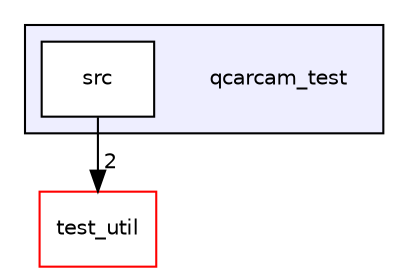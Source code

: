 digraph "qcarcam_test" {
  compound=true
  node [ fontsize="10", fontname="Helvetica"];
  edge [ labelfontsize="10", labelfontname="Helvetica"];
  subgraph clusterdir_a299d4b7870201cf5c930d62f5d37b96 {
    graph [ bgcolor="#eeeeff", pencolor="black", label="" URL="dir_a299d4b7870201cf5c930d62f5d37b96.html"];
    dir_a299d4b7870201cf5c930d62f5d37b96 [shape=plaintext label="qcarcam_test"];
  dir_58c099ebd65a8080e6f6db64d482fd58 [shape=box label="src" fillcolor="white" style="filled" URL="dir_58c099ebd65a8080e6f6db64d482fd58.html"];
  }
  dir_12cccc2a3eed76e547fc2d874d9b9229 [shape=box label="test_util" fillcolor="white" style="filled" color="red" URL="dir_12cccc2a3eed76e547fc2d874d9b9229.html"];
  dir_58c099ebd65a8080e6f6db64d482fd58->dir_12cccc2a3eed76e547fc2d874d9b9229 [headlabel="2", labeldistance=1.5 headhref="dir_000005_000006.html"];
}
